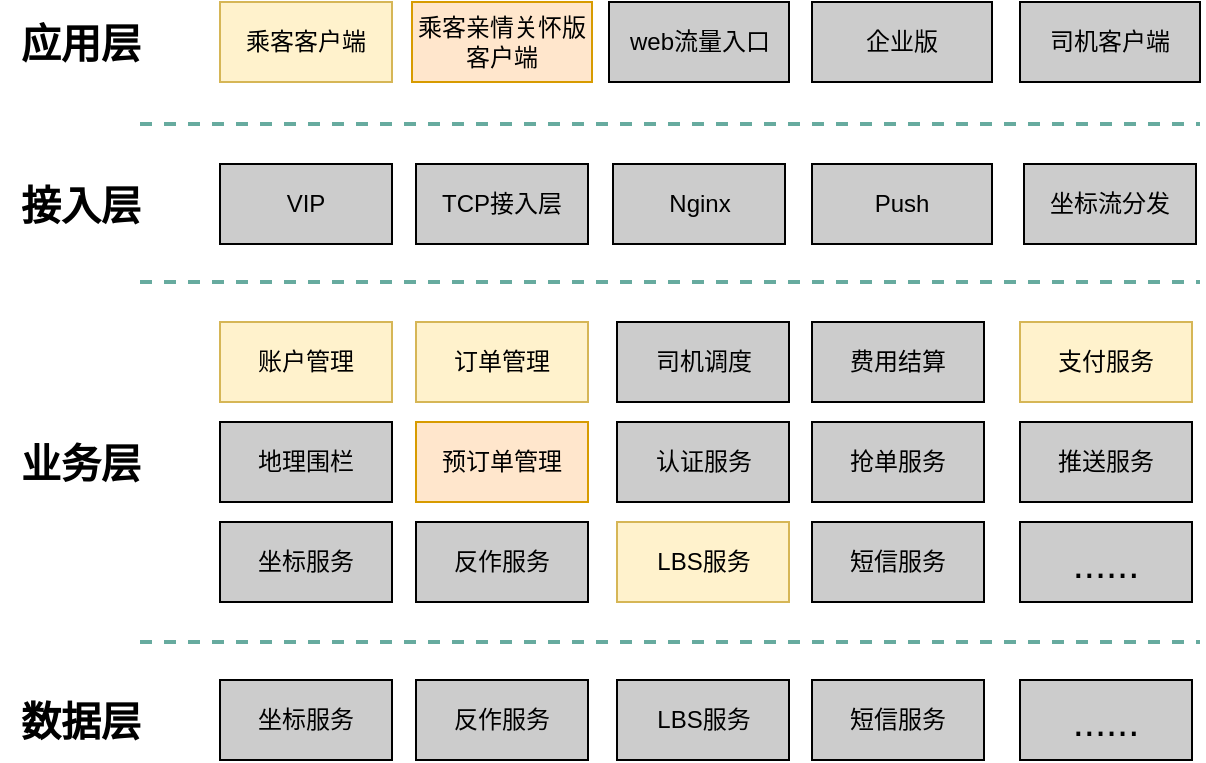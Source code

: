 <mxfile version="13.1.14" type="github">
  <diagram id="vGk0o2nWuRs0icXs-NNO" name="Page-1">
    <mxGraphModel dx="1422" dy="794" grid="1" gridSize="10" guides="1" tooltips="1" connect="1" arrows="1" fold="1" page="1" pageScale="1" pageWidth="827" pageHeight="1169" math="0" shadow="0">
      <root>
        <mxCell id="0" />
        <mxCell id="1" parent="0" />
        <mxCell id="TJG24RdXMXhbs9ESTVYp-8" value="乘客客户端" style="rounded=0;whiteSpace=wrap;html=1;fillColor=#fff2cc;strokeColor=#d6b656;" vertex="1" parent="1">
          <mxGeometry x="200" y="320" width="86" height="40" as="geometry" />
        </mxCell>
        <mxCell id="TJG24RdXMXhbs9ESTVYp-9" value="乘客亲情关怀版客户端" style="rounded=0;whiteSpace=wrap;html=1;fillColor=#ffe6cc;strokeColor=#d79b00;" vertex="1" parent="1">
          <mxGeometry x="296" y="320" width="90" height="40" as="geometry" />
        </mxCell>
        <mxCell id="TJG24RdXMXhbs9ESTVYp-10" value="web流量入口" style="rounded=0;whiteSpace=wrap;html=1;fillColor=#CCCCCC;" vertex="1" parent="1">
          <mxGeometry x="394.5" y="320" width="90" height="40" as="geometry" />
        </mxCell>
        <mxCell id="TJG24RdXMXhbs9ESTVYp-11" value="企业版" style="rounded=0;whiteSpace=wrap;html=1;fillColor=#CCCCCC;" vertex="1" parent="1">
          <mxGeometry x="496" y="320" width="90" height="40" as="geometry" />
        </mxCell>
        <mxCell id="TJG24RdXMXhbs9ESTVYp-12" value="司机客户端" style="rounded=0;whiteSpace=wrap;html=1;fillColor=#CCCCCC;" vertex="1" parent="1">
          <mxGeometry x="600" y="320" width="90" height="40" as="geometry" />
        </mxCell>
        <mxCell id="TJG24RdXMXhbs9ESTVYp-14" value="VIP" style="rounded=0;whiteSpace=wrap;html=1;fillColor=#CCCCCC;" vertex="1" parent="1">
          <mxGeometry x="200" y="401" width="86" height="40" as="geometry" />
        </mxCell>
        <mxCell id="TJG24RdXMXhbs9ESTVYp-15" value="TCP接入层" style="rounded=0;whiteSpace=wrap;html=1;fillColor=#CCCCCC;" vertex="1" parent="1">
          <mxGeometry x="298" y="401" width="86" height="40" as="geometry" />
        </mxCell>
        <mxCell id="TJG24RdXMXhbs9ESTVYp-16" value="Nginx" style="rounded=0;whiteSpace=wrap;html=1;fillColor=#CCCCCC;" vertex="1" parent="1">
          <mxGeometry x="396.5" y="401" width="86" height="40" as="geometry" />
        </mxCell>
        <mxCell id="TJG24RdXMXhbs9ESTVYp-18" value="坐标流分发" style="rounded=0;whiteSpace=wrap;html=1;fillColor=#CCCCCC;" vertex="1" parent="1">
          <mxGeometry x="602" y="401" width="86" height="40" as="geometry" />
        </mxCell>
        <mxCell id="TJG24RdXMXhbs9ESTVYp-19" value="账户管理" style="rounded=0;whiteSpace=wrap;html=1;fillColor=#fff2cc;strokeColor=#d6b656;" vertex="1" parent="1">
          <mxGeometry x="200" y="480" width="86" height="40" as="geometry" />
        </mxCell>
        <mxCell id="TJG24RdXMXhbs9ESTVYp-20" value="订单管理" style="rounded=0;whiteSpace=wrap;html=1;fillColor=#fff2cc;strokeColor=#d6b656;" vertex="1" parent="1">
          <mxGeometry x="298" y="480" width="86" height="40" as="geometry" />
        </mxCell>
        <mxCell id="TJG24RdXMXhbs9ESTVYp-21" value="司机调度" style="rounded=0;whiteSpace=wrap;html=1;fillColor=#CCCCCC;" vertex="1" parent="1">
          <mxGeometry x="398.5" y="480" width="86" height="40" as="geometry" />
        </mxCell>
        <mxCell id="TJG24RdXMXhbs9ESTVYp-22" value="费用结算" style="rounded=0;whiteSpace=wrap;html=1;fillColor=#CCCCCC;" vertex="1" parent="1">
          <mxGeometry x="496" y="480" width="86" height="40" as="geometry" />
        </mxCell>
        <mxCell id="TJG24RdXMXhbs9ESTVYp-23" value="支付服务" style="rounded=0;whiteSpace=wrap;html=1;fillColor=#fff2cc;strokeColor=#d6b656;" vertex="1" parent="1">
          <mxGeometry x="600" y="480" width="86" height="40" as="geometry" />
        </mxCell>
        <mxCell id="TJG24RdXMXhbs9ESTVYp-24" value="地理围栏" style="rounded=0;whiteSpace=wrap;html=1;fillColor=#CCCCCC;" vertex="1" parent="1">
          <mxGeometry x="200" y="530" width="86" height="40" as="geometry" />
        </mxCell>
        <mxCell id="TJG24RdXMXhbs9ESTVYp-30" value="预订单管理" style="rounded=0;whiteSpace=wrap;html=1;fillColor=#ffe6cc;strokeColor=#d79b00;" vertex="1" parent="1">
          <mxGeometry x="298" y="530" width="86" height="40" as="geometry" />
        </mxCell>
        <mxCell id="TJG24RdXMXhbs9ESTVYp-31" value="认证服务" style="rounded=0;whiteSpace=wrap;html=1;fillColor=#CCCCCC;" vertex="1" parent="1">
          <mxGeometry x="398.5" y="530" width="86" height="40" as="geometry" />
        </mxCell>
        <mxCell id="TJG24RdXMXhbs9ESTVYp-32" value="抢单服务" style="rounded=0;whiteSpace=wrap;html=1;fillColor=#CCCCCC;" vertex="1" parent="1">
          <mxGeometry x="496" y="530" width="86" height="40" as="geometry" />
        </mxCell>
        <mxCell id="TJG24RdXMXhbs9ESTVYp-33" value="推送服务" style="rounded=0;whiteSpace=wrap;html=1;fillColor=#CCCCCC;" vertex="1" parent="1">
          <mxGeometry x="600" y="530" width="86" height="40" as="geometry" />
        </mxCell>
        <mxCell id="TJG24RdXMXhbs9ESTVYp-34" value="坐标服务" style="rounded=0;whiteSpace=wrap;html=1;fillColor=#CCCCCC;" vertex="1" parent="1">
          <mxGeometry x="200" y="580" width="86" height="40" as="geometry" />
        </mxCell>
        <mxCell id="TJG24RdXMXhbs9ESTVYp-35" value="反作服务" style="rounded=0;whiteSpace=wrap;html=1;fillColor=#CCCCCC;" vertex="1" parent="1">
          <mxGeometry x="298" y="580" width="86" height="40" as="geometry" />
        </mxCell>
        <mxCell id="TJG24RdXMXhbs9ESTVYp-36" value="LBS服务" style="rounded=0;whiteSpace=wrap;html=1;fillColor=#fff2cc;strokeColor=#d6b656;" vertex="1" parent="1">
          <mxGeometry x="398.5" y="580" width="86" height="40" as="geometry" />
        </mxCell>
        <mxCell id="TJG24RdXMXhbs9ESTVYp-37" value="短信服务" style="rounded=0;whiteSpace=wrap;html=1;fillColor=#CCCCCC;" vertex="1" parent="1">
          <mxGeometry x="496" y="580" width="86" height="40" as="geometry" />
        </mxCell>
        <mxCell id="TJG24RdXMXhbs9ESTVYp-38" value="&lt;font style=&quot;font-size: 20px&quot;&gt;......&lt;/font&gt;" style="rounded=0;whiteSpace=wrap;html=1;fillColor=#CCCCCC;" vertex="1" parent="1">
          <mxGeometry x="600" y="580" width="86" height="40" as="geometry" />
        </mxCell>
        <mxCell id="TJG24RdXMXhbs9ESTVYp-39" value="Push" style="rounded=0;whiteSpace=wrap;html=1;fillColor=#CCCCCC;" vertex="1" parent="1">
          <mxGeometry x="496" y="401" width="90" height="40" as="geometry" />
        </mxCell>
        <mxCell id="TJG24RdXMXhbs9ESTVYp-40" value="坐标服务" style="rounded=0;whiteSpace=wrap;html=1;fillColor=#CCCCCC;" vertex="1" parent="1">
          <mxGeometry x="200" y="659" width="86" height="40" as="geometry" />
        </mxCell>
        <mxCell id="TJG24RdXMXhbs9ESTVYp-41" value="反作服务" style="rounded=0;whiteSpace=wrap;html=1;fillColor=#CCCCCC;" vertex="1" parent="1">
          <mxGeometry x="298" y="659" width="86" height="40" as="geometry" />
        </mxCell>
        <mxCell id="TJG24RdXMXhbs9ESTVYp-42" value="LBS服务" style="rounded=0;whiteSpace=wrap;html=1;fillColor=#CCCCCC;" vertex="1" parent="1">
          <mxGeometry x="398.5" y="659" width="86" height="40" as="geometry" />
        </mxCell>
        <mxCell id="TJG24RdXMXhbs9ESTVYp-43" value="短信服务" style="rounded=0;whiteSpace=wrap;html=1;fillColor=#CCCCCC;" vertex="1" parent="1">
          <mxGeometry x="496" y="659" width="86" height="40" as="geometry" />
        </mxCell>
        <mxCell id="TJG24RdXMXhbs9ESTVYp-44" value="&lt;font style=&quot;font-size: 20px&quot;&gt;......&lt;/font&gt;" style="rounded=0;whiteSpace=wrap;html=1;fillColor=#CCCCCC;" vertex="1" parent="1">
          <mxGeometry x="600" y="659" width="86" height="40" as="geometry" />
        </mxCell>
        <mxCell id="TJG24RdXMXhbs9ESTVYp-45" value="" style="endArrow=none;dashed=1;html=1;strokeWidth=2;strokeColor=#67AB9F;" edge="1" parent="1">
          <mxGeometry width="50" height="50" relative="1" as="geometry">
            <mxPoint x="160" y="381" as="sourcePoint" />
            <mxPoint x="690" y="381" as="targetPoint" />
            <Array as="points" />
          </mxGeometry>
        </mxCell>
        <mxCell id="TJG24RdXMXhbs9ESTVYp-46" value="" style="endArrow=none;dashed=1;html=1;strokeWidth=2;strokeColor=#67AB9F;" edge="1" parent="1">
          <mxGeometry width="50" height="50" relative="1" as="geometry">
            <mxPoint x="160" y="460" as="sourcePoint" />
            <mxPoint x="690" y="460" as="targetPoint" />
            <Array as="points" />
          </mxGeometry>
        </mxCell>
        <mxCell id="TJG24RdXMXhbs9ESTVYp-47" value="" style="endArrow=none;dashed=1;html=1;strokeWidth=2;strokeColor=#67AB9F;" edge="1" parent="1">
          <mxGeometry width="50" height="50" relative="1" as="geometry">
            <mxPoint x="160" y="640" as="sourcePoint" />
            <mxPoint x="690" y="640" as="targetPoint" />
            <Array as="points" />
          </mxGeometry>
        </mxCell>
        <mxCell id="TJG24RdXMXhbs9ESTVYp-48" value="&lt;span style=&quot;font-size: 20px&quot;&gt;&lt;b&gt;应用层&lt;/b&gt;&lt;/span&gt;" style="text;html=1;align=center;verticalAlign=middle;resizable=0;points=[];autosize=1;" vertex="1" parent="1">
          <mxGeometry x="90" y="330" width="80" height="20" as="geometry" />
        </mxCell>
        <mxCell id="TJG24RdXMXhbs9ESTVYp-51" value="&lt;font style=&quot;font-size: 20px&quot;&gt;&lt;b&gt;接入层&lt;/b&gt;&lt;/font&gt;" style="text;html=1;align=center;verticalAlign=middle;resizable=0;points=[];autosize=1;" vertex="1" parent="1">
          <mxGeometry x="90" y="411" width="80" height="20" as="geometry" />
        </mxCell>
        <mxCell id="TJG24RdXMXhbs9ESTVYp-52" value="&lt;font style=&quot;font-size: 20px&quot;&gt;&lt;b&gt;业务层&lt;/b&gt;&lt;/font&gt;" style="text;html=1;align=center;verticalAlign=middle;resizable=0;points=[];autosize=1;" vertex="1" parent="1">
          <mxGeometry x="90" y="540" width="80" height="20" as="geometry" />
        </mxCell>
        <mxCell id="TJG24RdXMXhbs9ESTVYp-53" value="&lt;font style=&quot;font-size: 20px&quot;&gt;&lt;b&gt;数据层&lt;/b&gt;&lt;/font&gt;" style="text;html=1;align=center;verticalAlign=middle;resizable=0;points=[];autosize=1;" vertex="1" parent="1">
          <mxGeometry x="90" y="669" width="80" height="20" as="geometry" />
        </mxCell>
      </root>
    </mxGraphModel>
  </diagram>
</mxfile>
